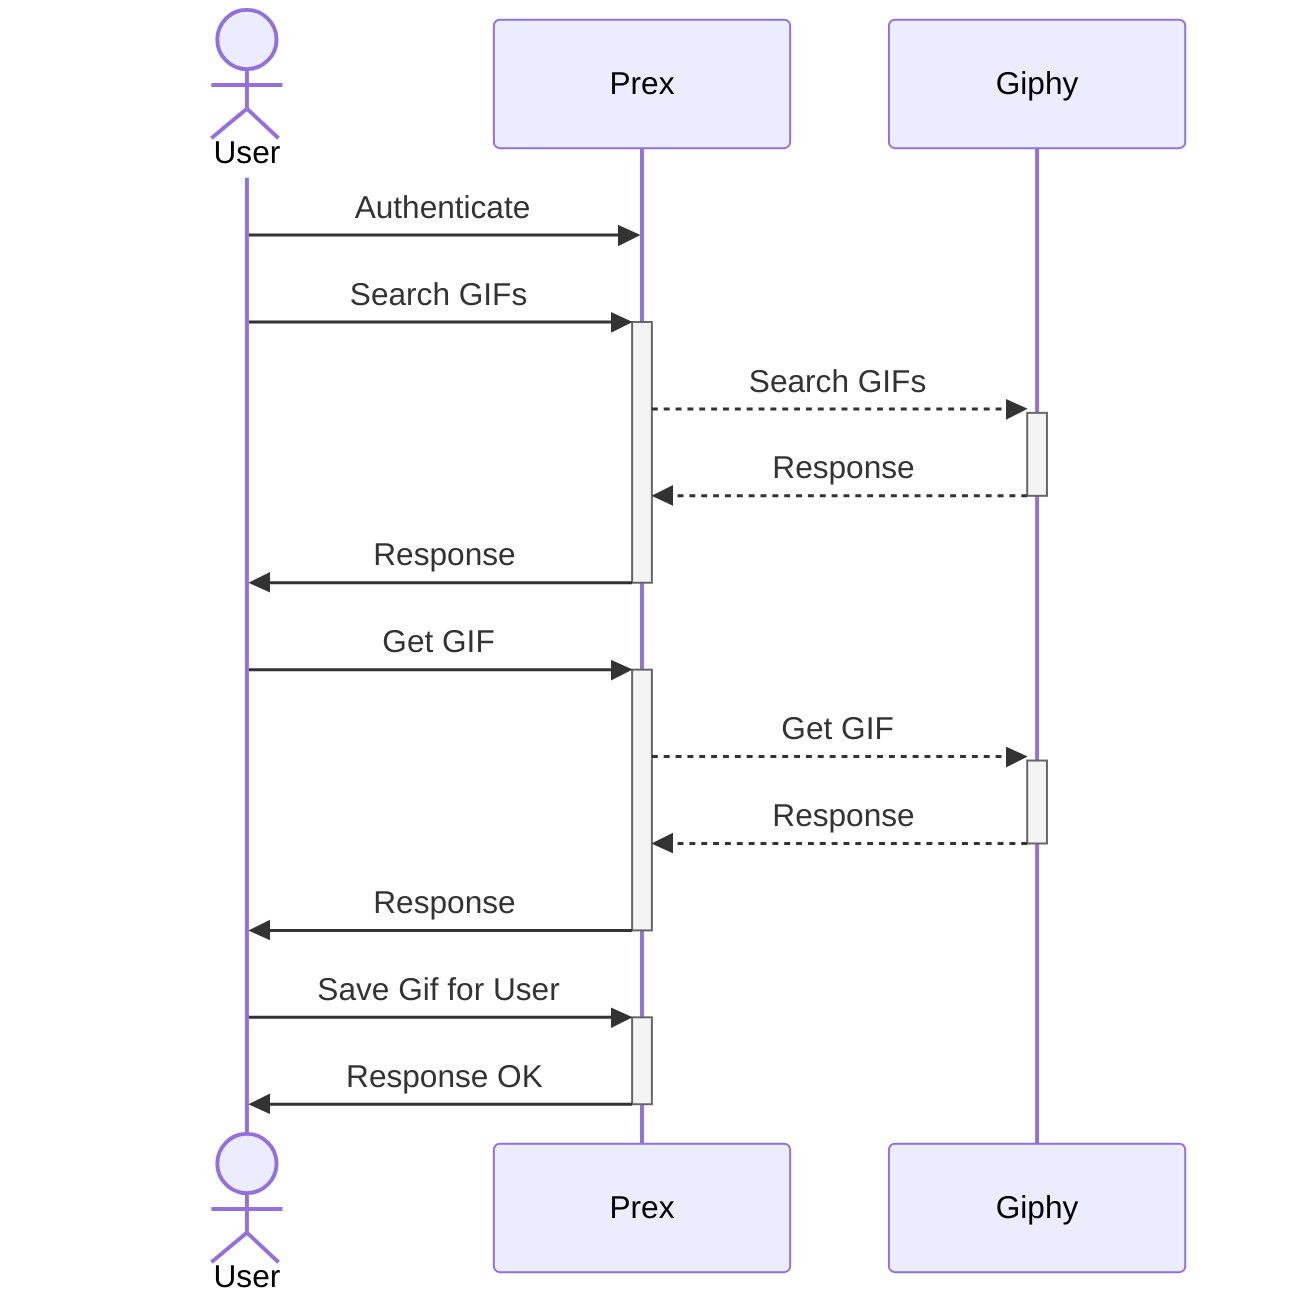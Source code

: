 sequenceDiagram
    actor User
    User->>Prex: Authenticate
    User->>+Prex: Search GIFs
    Prex-->>+Giphy: Search GIFs
    Giphy-->>-Prex: Response
    Prex->>-User: Response
    User->>+Prex: Get GIF
    Prex-->>+Giphy: Get GIF
    Giphy-->>-Prex: Response
    Prex->>-User: Response
    User->>+Prex: Save Gif for User
    Prex->>-User: Response OK